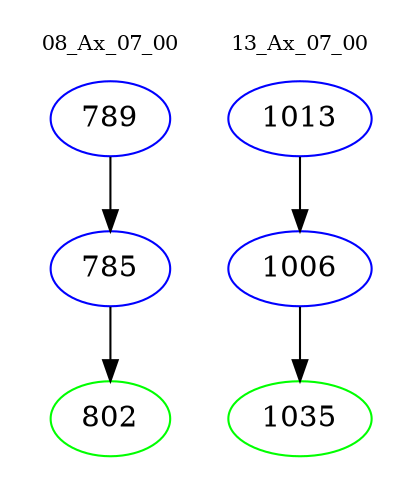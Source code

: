 digraph{
subgraph cluster_0 {
color = white
label = "08_Ax_07_00";
fontsize=10;
T0_789 [label="789", color="blue"]
T0_789 -> T0_785 [color="black"]
T0_785 [label="785", color="blue"]
T0_785 -> T0_802 [color="black"]
T0_802 [label="802", color="green"]
}
subgraph cluster_1 {
color = white
label = "13_Ax_07_00";
fontsize=10;
T1_1013 [label="1013", color="blue"]
T1_1013 -> T1_1006 [color="black"]
T1_1006 [label="1006", color="blue"]
T1_1006 -> T1_1035 [color="black"]
T1_1035 [label="1035", color="green"]
}
}
